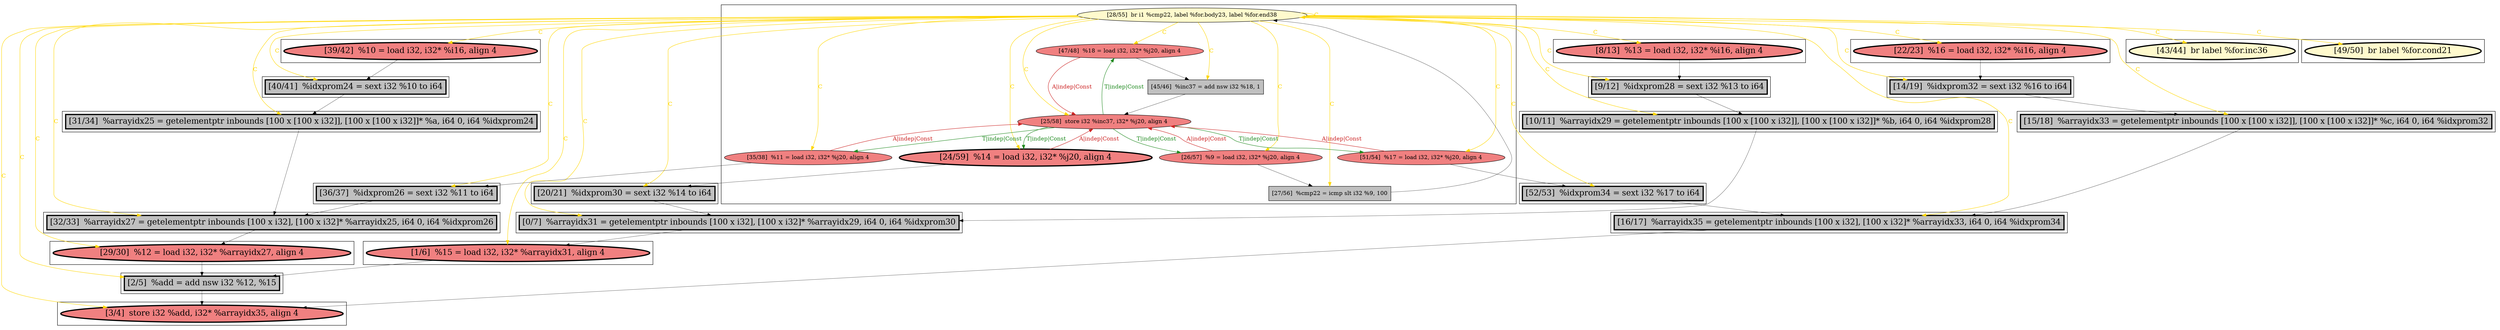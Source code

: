 
digraph G {



node1673->node1669 [style=solid,color=gold,label="C",penwidth=1.0,fontcolor=gold ]
node1670->node1667 [style=solid,color=forestgreen,label="T|indep|Const",penwidth=1.0,fontcolor=forestgreen ]
node1667->node1670 [style=solid,color=firebrick3,label="A|indep|Const",penwidth=1.0,fontcolor=firebrick3 ]
node1665->node1678 [style=solid,color=black,label="",penwidth=0.5,fontcolor=black ]
node1673->node1683 [style=solid,color=gold,label="C",penwidth=1.0,fontcolor=gold ]
node1672->node1677 [style=solid,color=black,label="",penwidth=0.5,fontcolor=black ]
node1669->node1670 [style=solid,color=firebrick3,label="A|indep|Const",penwidth=1.0,fontcolor=firebrick3 ]
node1671->node1670 [style=solid,color=firebrick3,label="A|indep|Const",penwidth=1.0,fontcolor=firebrick3 ]
node1680->node1681 [style=solid,color=black,label="",penwidth=0.5,fontcolor=black ]
node1660->node1666 [style=solid,color=black,label="",penwidth=0.5,fontcolor=black ]
node1670->node1672 [style=solid,color=forestgreen,label="T|indep|Const",penwidth=1.0,fontcolor=forestgreen ]
node1673->node1686 [style=solid,color=gold,label="C",penwidth=1.0,fontcolor=gold ]
node1669->node1668 [style=solid,color=black,label="",penwidth=0.5,fontcolor=black ]
node1678->node1680 [style=solid,color=black,label="",penwidth=0.5,fontcolor=black ]
node1682->node1686 [style=solid,color=black,label="",penwidth=0.5,fontcolor=black ]
node1674->node1673 [style=solid,color=black,label="",penwidth=0.5,fontcolor=black ]
node1673->node1681 [style=solid,color=gold,label="C",penwidth=1.0,fontcolor=gold ]
node1686->node1687 [style=solid,color=black,label="",penwidth=0.5,fontcolor=black ]
node1673->node1680 [style=solid,color=gold,label="C",penwidth=1.0,fontcolor=gold ]
node1673->node1660 [style=solid,color=gold,label="C",penwidth=1.0,fontcolor=gold ]
node1673->node1685 [style=solid,color=gold,label="C",penwidth=1.0,fontcolor=gold ]
node1670->node1671 [style=solid,color=forestgreen,label="T|indep|Const",penwidth=1.0,fontcolor=forestgreen ]
node1673->node1679 [style=solid,color=gold,label="C",penwidth=1.0,fontcolor=gold ]
node1673->node1682 [style=solid,color=gold,label="C",penwidth=1.0,fontcolor=gold ]
node1673->node1678 [style=solid,color=gold,label="C",penwidth=1.0,fontcolor=gold ]
node1673->node1665 [style=solid,color=gold,label="C",penwidth=1.0,fontcolor=gold ]
node1673->node1661 [style=solid,color=gold,label="C",penwidth=1.0,fontcolor=gold ]
node1673->node1676 [style=solid,color=gold,label="C",penwidth=1.0,fontcolor=gold ]
node1677->node1680 [style=solid,color=black,label="",penwidth=0.5,fontcolor=black ]
node1673->node1672 [style=solid,color=gold,label="C",penwidth=1.0,fontcolor=gold ]
node1673->node1664 [style=solid,color=gold,label="C",penwidth=1.0,fontcolor=gold ]
node1668->node1670 [style=solid,color=black,label="",penwidth=0.5,fontcolor=black ]
node1673->node1666 [style=solid,color=gold,label="C",penwidth=1.0,fontcolor=gold ]
node1670->node1669 [style=solid,color=forestgreen,label="T|indep|Const",penwidth=1.0,fontcolor=forestgreen ]
node1673->node1671 [style=solid,color=gold,label="C",penwidth=1.0,fontcolor=gold ]
node1670->node1675 [style=solid,color=forestgreen,label="T|indep|Const",penwidth=1.0,fontcolor=forestgreen ]
node1673->node1687 [style=solid,color=gold,label="C",penwidth=1.0,fontcolor=gold ]
node1673->node1689 [style=solid,color=gold,label="C",penwidth=1.0,fontcolor=gold ]
node1672->node1670 [style=solid,color=firebrick3,label="A|indep|Const",penwidth=1.0,fontcolor=firebrick3 ]
node1673->node1674 [style=solid,color=gold,label="C",penwidth=1.0,fontcolor=gold ]
node1673->node1688 [style=solid,color=gold,label="C",penwidth=1.0,fontcolor=gold ]
node1673->node1673 [style=solid,color=gold,label="C",penwidth=1.0,fontcolor=gold ]
node1688->node1665 [style=solid,color=black,label="",penwidth=0.5,fontcolor=black ]
node1683->node1684 [style=solid,color=black,label="",penwidth=0.5,fontcolor=black ]
node1685->node1662 [style=solid,color=black,label="",penwidth=0.5,fontcolor=black ]
node1673->node1670 [style=solid,color=gold,label="C",penwidth=1.0,fontcolor=gold ]
node1675->node1674 [style=solid,color=black,label="",penwidth=0.5,fontcolor=black ]
node1673->node1677 [style=solid,color=gold,label="C",penwidth=1.0,fontcolor=gold ]
node1673->node1675 [style=solid,color=gold,label="C",penwidth=1.0,fontcolor=gold ]
node1673->node1668 [style=solid,color=gold,label="C",penwidth=1.0,fontcolor=gold ]
node1662->node1664 [style=solid,color=black,label="",penwidth=0.5,fontcolor=black ]
node1671->node1683 [style=solid,color=black,label="",penwidth=0.5,fontcolor=black ]
node1664->node1684 [style=solid,color=black,label="",penwidth=0.5,fontcolor=black ]
node1676->node1689 [style=solid,color=black,label="",penwidth=0.5,fontcolor=black ]
node1673->node1663 [style=solid,color=gold,label="C",penwidth=1.0,fontcolor=gold ]
node1667->node1676 [style=solid,color=black,label="",penwidth=0.5,fontcolor=black ]
node1673->node1684 [style=solid,color=gold,label="C",penwidth=1.0,fontcolor=gold ]
node1673->node1662 [style=solid,color=gold,label="C",penwidth=1.0,fontcolor=gold ]
node1687->node1689 [style=solid,color=black,label="",penwidth=0.5,fontcolor=black ]
node1673->node1667 [style=solid,color=gold,label="C",penwidth=1.0,fontcolor=gold ]
node1689->node1666 [style=solid,color=black,label="",penwidth=0.5,fontcolor=black ]
node1675->node1670 [style=solid,color=firebrick3,label="A|indep|Const",penwidth=1.0,fontcolor=firebrick3 ]
node1661->node1660 [style=solid,color=black,label="",penwidth=0.5,fontcolor=black ]
node1681->node1660 [style=solid,color=black,label="",penwidth=0.5,fontcolor=black ]
node1684->node1661 [style=solid,color=black,label="",penwidth=0.5,fontcolor=black ]


subgraph cluster20 {


node1688 [penwidth=3.0,fontsize=20,fillcolor=lightcoral,label="[39/42]  %10 = load i32, i32* %i16, align 4",shape=ellipse,style=filled ]



}

subgraph cluster18 {


node1686 [penwidth=3.0,fontsize=20,fillcolor=grey,label="[14/19]  %idxprom32 = sext i32 %16 to i64",shape=rectangle,style=filled ]



}

subgraph cluster16 {


node1684 [penwidth=3.0,fontsize=20,fillcolor=grey,label="[0/7]  %arrayidx31 = getelementptr inbounds [100 x i32], [100 x i32]* %arrayidx29, i64 0, i64 %idxprom30",shape=rectangle,style=filled ]



}

subgraph cluster17 {


node1685 [penwidth=3.0,fontsize=20,fillcolor=lightcoral,label="[8/13]  %13 = load i32, i32* %i16, align 4",shape=ellipse,style=filled ]



}

subgraph cluster4 {


node1664 [penwidth=3.0,fontsize=20,fillcolor=grey,label="[10/11]  %arrayidx29 = getelementptr inbounds [100 x [100 x i32]], [100 x [100 x i32]]* %b, i64 0, i64 %idxprom28",shape=rectangle,style=filled ]



}

subgraph cluster3 {


node1663 [penwidth=3.0,fontsize=20,fillcolor=lemonchiffon,label="[49/50]  br label %for.cond21",shape=ellipse,style=filled ]



}

subgraph cluster2 {


node1662 [penwidth=3.0,fontsize=20,fillcolor=grey,label="[9/12]  %idxprom28 = sext i32 %13 to i64",shape=rectangle,style=filled ]



}

subgraph cluster1 {


node1661 [penwidth=3.0,fontsize=20,fillcolor=lightcoral,label="[1/6]  %15 = load i32, i32* %arrayidx31, align 4",shape=ellipse,style=filled ]



}

subgraph cluster12 {


node1680 [penwidth=3.0,fontsize=20,fillcolor=grey,label="[32/33]  %arrayidx27 = getelementptr inbounds [100 x i32], [100 x i32]* %arrayidx25, i64 0, i64 %idxprom26",shape=rectangle,style=filled ]



}

subgraph cluster5 {


node1665 [penwidth=3.0,fontsize=20,fillcolor=grey,label="[40/41]  %idxprom24 = sext i32 %10 to i64",shape=rectangle,style=filled ]



}

subgraph cluster0 {


node1660 [penwidth=3.0,fontsize=20,fillcolor=grey,label="[2/5]  %add = add nsw i32 %12, %15",shape=rectangle,style=filled ]



}

subgraph cluster6 {


node1666 [penwidth=3.0,fontsize=20,fillcolor=lightcoral,label="[3/4]  store i32 %add, i32* %arrayidx35, align 4",shape=ellipse,style=filled ]



}

subgraph cluster14 {


node1682 [penwidth=3.0,fontsize=20,fillcolor=lightcoral,label="[22/23]  %16 = load i32, i32* %i16, align 4",shape=ellipse,style=filled ]



}

subgraph cluster7 {


node1675 [fillcolor=lightcoral,label="[26/57]  %9 = load i32, i32* %j20, align 4",shape=ellipse,style=filled ]
node1673 [fillcolor=lemonchiffon,label="[28/55]  br i1 %cmp22, label %for.body23, label %for.end38",shape=ellipse,style=filled ]
node1674 [fillcolor=grey,label="[27/56]  %cmp22 = icmp slt i32 %9, 100",shape=rectangle,style=filled ]
node1669 [fillcolor=lightcoral,label="[47/48]  %18 = load i32, i32* %j20, align 4",shape=ellipse,style=filled ]
node1668 [fillcolor=grey,label="[45/46]  %inc37 = add nsw i32 %18, 1",shape=rectangle,style=filled ]
node1667 [fillcolor=lightcoral,label="[51/54]  %17 = load i32, i32* %j20, align 4",shape=ellipse,style=filled ]
node1670 [fillcolor=lightcoral,label="[25/58]  store i32 %inc37, i32* %j20, align 4",shape=ellipse,style=filled ]
node1671 [penwidth=3.0,fontsize=20,fillcolor=lightcoral,label="[24/59]  %14 = load i32, i32* %j20, align 4",shape=ellipse,style=filled ]
node1672 [fillcolor=lightcoral,label="[35/38]  %11 = load i32, i32* %j20, align 4",shape=ellipse,style=filled ]



}

subgraph cluster8 {


node1676 [penwidth=3.0,fontsize=20,fillcolor=grey,label="[52/53]  %idxprom34 = sext i32 %17 to i64",shape=rectangle,style=filled ]



}

subgraph cluster21 {


node1689 [penwidth=3.0,fontsize=20,fillcolor=grey,label="[16/17]  %arrayidx35 = getelementptr inbounds [100 x i32], [100 x i32]* %arrayidx33, i64 0, i64 %idxprom34",shape=rectangle,style=filled ]



}

subgraph cluster9 {


node1677 [penwidth=3.0,fontsize=20,fillcolor=grey,label="[36/37]  %idxprom26 = sext i32 %11 to i64",shape=rectangle,style=filled ]



}

subgraph cluster19 {


node1687 [penwidth=3.0,fontsize=20,fillcolor=grey,label="[15/18]  %arrayidx33 = getelementptr inbounds [100 x [100 x i32]], [100 x [100 x i32]]* %c, i64 0, i64 %idxprom32",shape=rectangle,style=filled ]



}

subgraph cluster10 {


node1678 [penwidth=3.0,fontsize=20,fillcolor=grey,label="[31/34]  %arrayidx25 = getelementptr inbounds [100 x [100 x i32]], [100 x [100 x i32]]* %a, i64 0, i64 %idxprom24",shape=rectangle,style=filled ]



}

subgraph cluster11 {


node1679 [penwidth=3.0,fontsize=20,fillcolor=lemonchiffon,label="[43/44]  br label %for.inc36",shape=ellipse,style=filled ]



}

subgraph cluster13 {


node1681 [penwidth=3.0,fontsize=20,fillcolor=lightcoral,label="[29/30]  %12 = load i32, i32* %arrayidx27, align 4",shape=ellipse,style=filled ]



}

subgraph cluster15 {


node1683 [penwidth=3.0,fontsize=20,fillcolor=grey,label="[20/21]  %idxprom30 = sext i32 %14 to i64",shape=rectangle,style=filled ]



}

}
